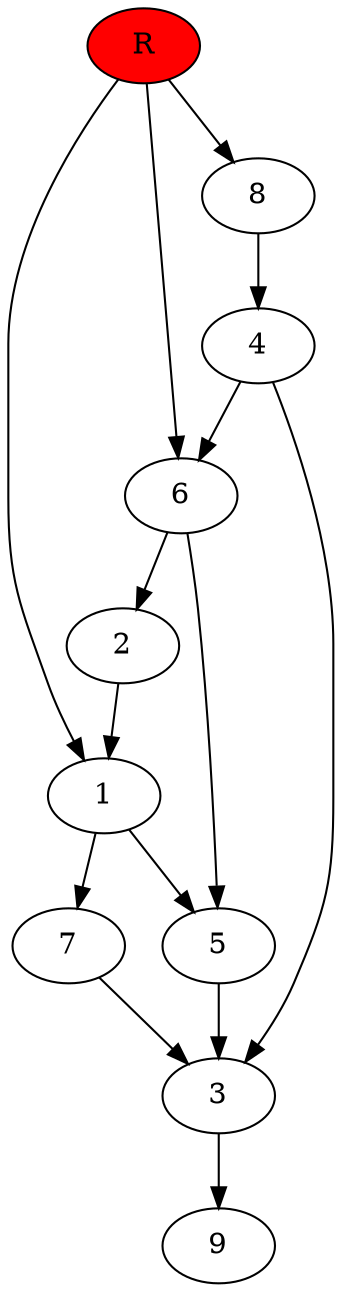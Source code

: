 digraph prb12243 {
	1
	2
	3
	4
	5
	6
	7
	8
	R [fillcolor="#ff0000" style=filled]
	1 -> 5
	1 -> 7
	2 -> 1
	3 -> 9
	4 -> 3
	4 -> 6
	5 -> 3
	6 -> 2
	6 -> 5
	7 -> 3
	8 -> 4
	R -> 1
	R -> 6
	R -> 8
}
